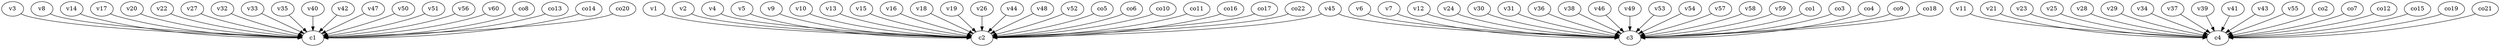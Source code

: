 strict digraph  {
c1;
c2;
c3;
c4;
v1;
v2;
v3;
v4;
v5;
v6;
v7;
v8;
v9;
v10;
v11;
v12;
v13;
v14;
v15;
v16;
v17;
v18;
v19;
v20;
v21;
v22;
v23;
v24;
v25;
v26;
v27;
v28;
v29;
v30;
v31;
v32;
v33;
v34;
v35;
v36;
v37;
v38;
v39;
v40;
v41;
v42;
v43;
v44;
v45;
v46;
v47;
v48;
v49;
v50;
v51;
v52;
v53;
v54;
v55;
v56;
v57;
v58;
v59;
v60;
co1;
co2;
co3;
co4;
co5;
co6;
co7;
co8;
co9;
co10;
co11;
co12;
co13;
co14;
co15;
co16;
co17;
co18;
co19;
co20;
co21;
co22;
v1 -> c2  [weight=1];
v2 -> c2  [weight=1];
v3 -> c1  [weight=1];
v4 -> c2  [weight=1];
v5 -> c2  [weight=1];
v6 -> c3  [weight=1];
v7 -> c3  [weight=1];
v8 -> c1  [weight=1];
v9 -> c2  [weight=1];
v10 -> c2  [weight=1];
v11 -> c4  [weight=1];
v12 -> c3  [weight=1];
v13 -> c2  [weight=1];
v14 -> c1  [weight=1];
v15 -> c2  [weight=1];
v16 -> c2  [weight=1];
v17 -> c1  [weight=1];
v18 -> c2  [weight=1];
v19 -> c2  [weight=1];
v20 -> c1  [weight=1];
v21 -> c4  [weight=1];
v22 -> c1  [weight=1];
v23 -> c4  [weight=1];
v24 -> c3  [weight=1];
v25 -> c4  [weight=1];
v26 -> c2  [weight=1];
v27 -> c1  [weight=1];
v28 -> c4  [weight=1];
v29 -> c4  [weight=1];
v30 -> c3  [weight=1];
v31 -> c3  [weight=1];
v32 -> c1  [weight=1];
v33 -> c1  [weight=1];
v34 -> c4  [weight=1];
v35 -> c1  [weight=1];
v36 -> c3  [weight=1];
v37 -> c4  [weight=1];
v38 -> c3  [weight=1];
v39 -> c4  [weight=1];
v40 -> c1  [weight=1];
v41 -> c4  [weight=1];
v42 -> c1  [weight=1];
v43 -> c4  [weight=1];
v44 -> c2  [weight=1];
v45 -> c3  [weight=1];
v45 -> c2  [weight=1];
v46 -> c3  [weight=1];
v47 -> c1  [weight=1];
v48 -> c2  [weight=1];
v49 -> c3  [weight=1];
v50 -> c1  [weight=1];
v51 -> c1  [weight=1];
v52 -> c2  [weight=1];
v53 -> c3  [weight=1];
v54 -> c3  [weight=1];
v55 -> c4  [weight=1];
v56 -> c1  [weight=1];
v57 -> c3  [weight=1];
v58 -> c3  [weight=1];
v59 -> c3  [weight=1];
v60 -> c1  [weight=1];
co1 -> c3  [weight=1];
co2 -> c4  [weight=1];
co3 -> c3  [weight=1];
co4 -> c3  [weight=1];
co5 -> c2  [weight=1];
co6 -> c2  [weight=1];
co7 -> c4  [weight=1];
co8 -> c1  [weight=1];
co9 -> c3  [weight=1];
co10 -> c2  [weight=1];
co11 -> c2  [weight=1];
co12 -> c4  [weight=1];
co13 -> c1  [weight=1];
co14 -> c1  [weight=1];
co15 -> c4  [weight=1];
co16 -> c2  [weight=1];
co17 -> c2  [weight=1];
co18 -> c3  [weight=1];
co19 -> c4  [weight=1];
co20 -> c1  [weight=1];
co21 -> c4  [weight=1];
co22 -> c2  [weight=1];
}
